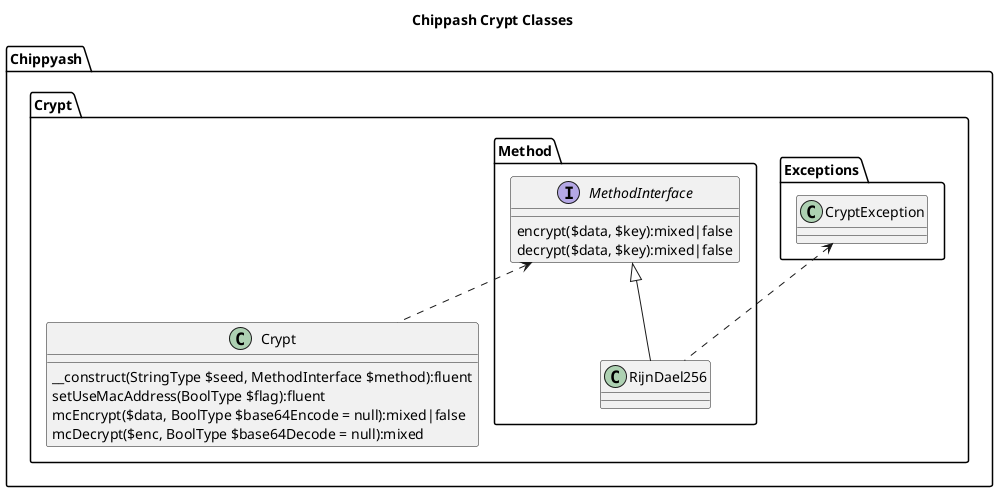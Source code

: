 @startuml
title Chippash Crypt Classes
namespace Chippyash {

    namespace Crypt {

        namespace Exceptions {
            class CryptException
        }

        namespace Method {
            interface MethodInterface {
                encrypt($data, $key):mixed|false
                decrypt($data, $key):mixed|false
            }
            class RijnDael256
        }

        class Crypt {
            __construct(StringType $seed, MethodInterface $method):fluent
            setUseMacAddress(BoolType $flag):fluent
            mcEncrypt($data, BoolType $base64Encode = null):mixed|false
            mcDecrypt($enc, BoolType $base64Decode = null):mixed
        }
    }
}
Chippyash.Crypt.Method.MethodInterface <|-- Chippyash.Crypt.Method.RijnDael256
Chippyash.Crypt.Exceptions.CryptException <.. Chippyash.Crypt.Method.RijnDael256
Chippyash.Crypt.Method.MethodInterface <.. Chippyash.Crypt.Crypt
@enduml